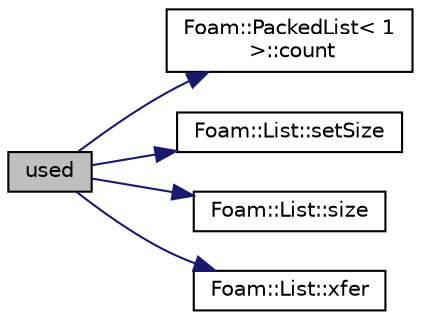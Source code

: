 digraph "used"
{
  bgcolor="transparent";
  edge [fontname="Helvetica",fontsize="10",labelfontname="Helvetica",labelfontsize="10"];
  node [fontname="Helvetica",fontsize="10",shape=record];
  rankdir="LR";
  Node102 [label="used",height=0.2,width=0.4,color="black", fillcolor="grey75", style="filled", fontcolor="black"];
  Node102 -> Node103 [color="midnightblue",fontsize="10",style="solid",fontname="Helvetica"];
  Node103 [label="Foam::PackedList\< 1\l \>::count",height=0.2,width=0.4,color="black",URL="$a27053.html#acf69b4cb547f80415cf2ab4a9a9e589c",tooltip="Count number of bits set, O(log(n)) "];
  Node102 -> Node104 [color="midnightblue",fontsize="10",style="solid",fontname="Helvetica"];
  Node104 [label="Foam::List::setSize",height=0.2,width=0.4,color="black",URL="$a26833.html#aedb985ffeaf1bdbfeccc2a8730405703",tooltip="Reset size of List. "];
  Node102 -> Node105 [color="midnightblue",fontsize="10",style="solid",fontname="Helvetica"];
  Node105 [label="Foam::List::size",height=0.2,width=0.4,color="black",URL="$a26833.html#a8a5f6fa29bd4b500caf186f60245b384",tooltip="Override size to be inconsistent with allocated storage. "];
  Node102 -> Node106 [color="midnightblue",fontsize="10",style="solid",fontname="Helvetica"];
  Node106 [label="Foam::List::xfer",height=0.2,width=0.4,color="black",URL="$a26833.html#a48f43ee271fb2edb0fb241b72af0e59c",tooltip="Transfer contents to the Xfer container. "];
}
